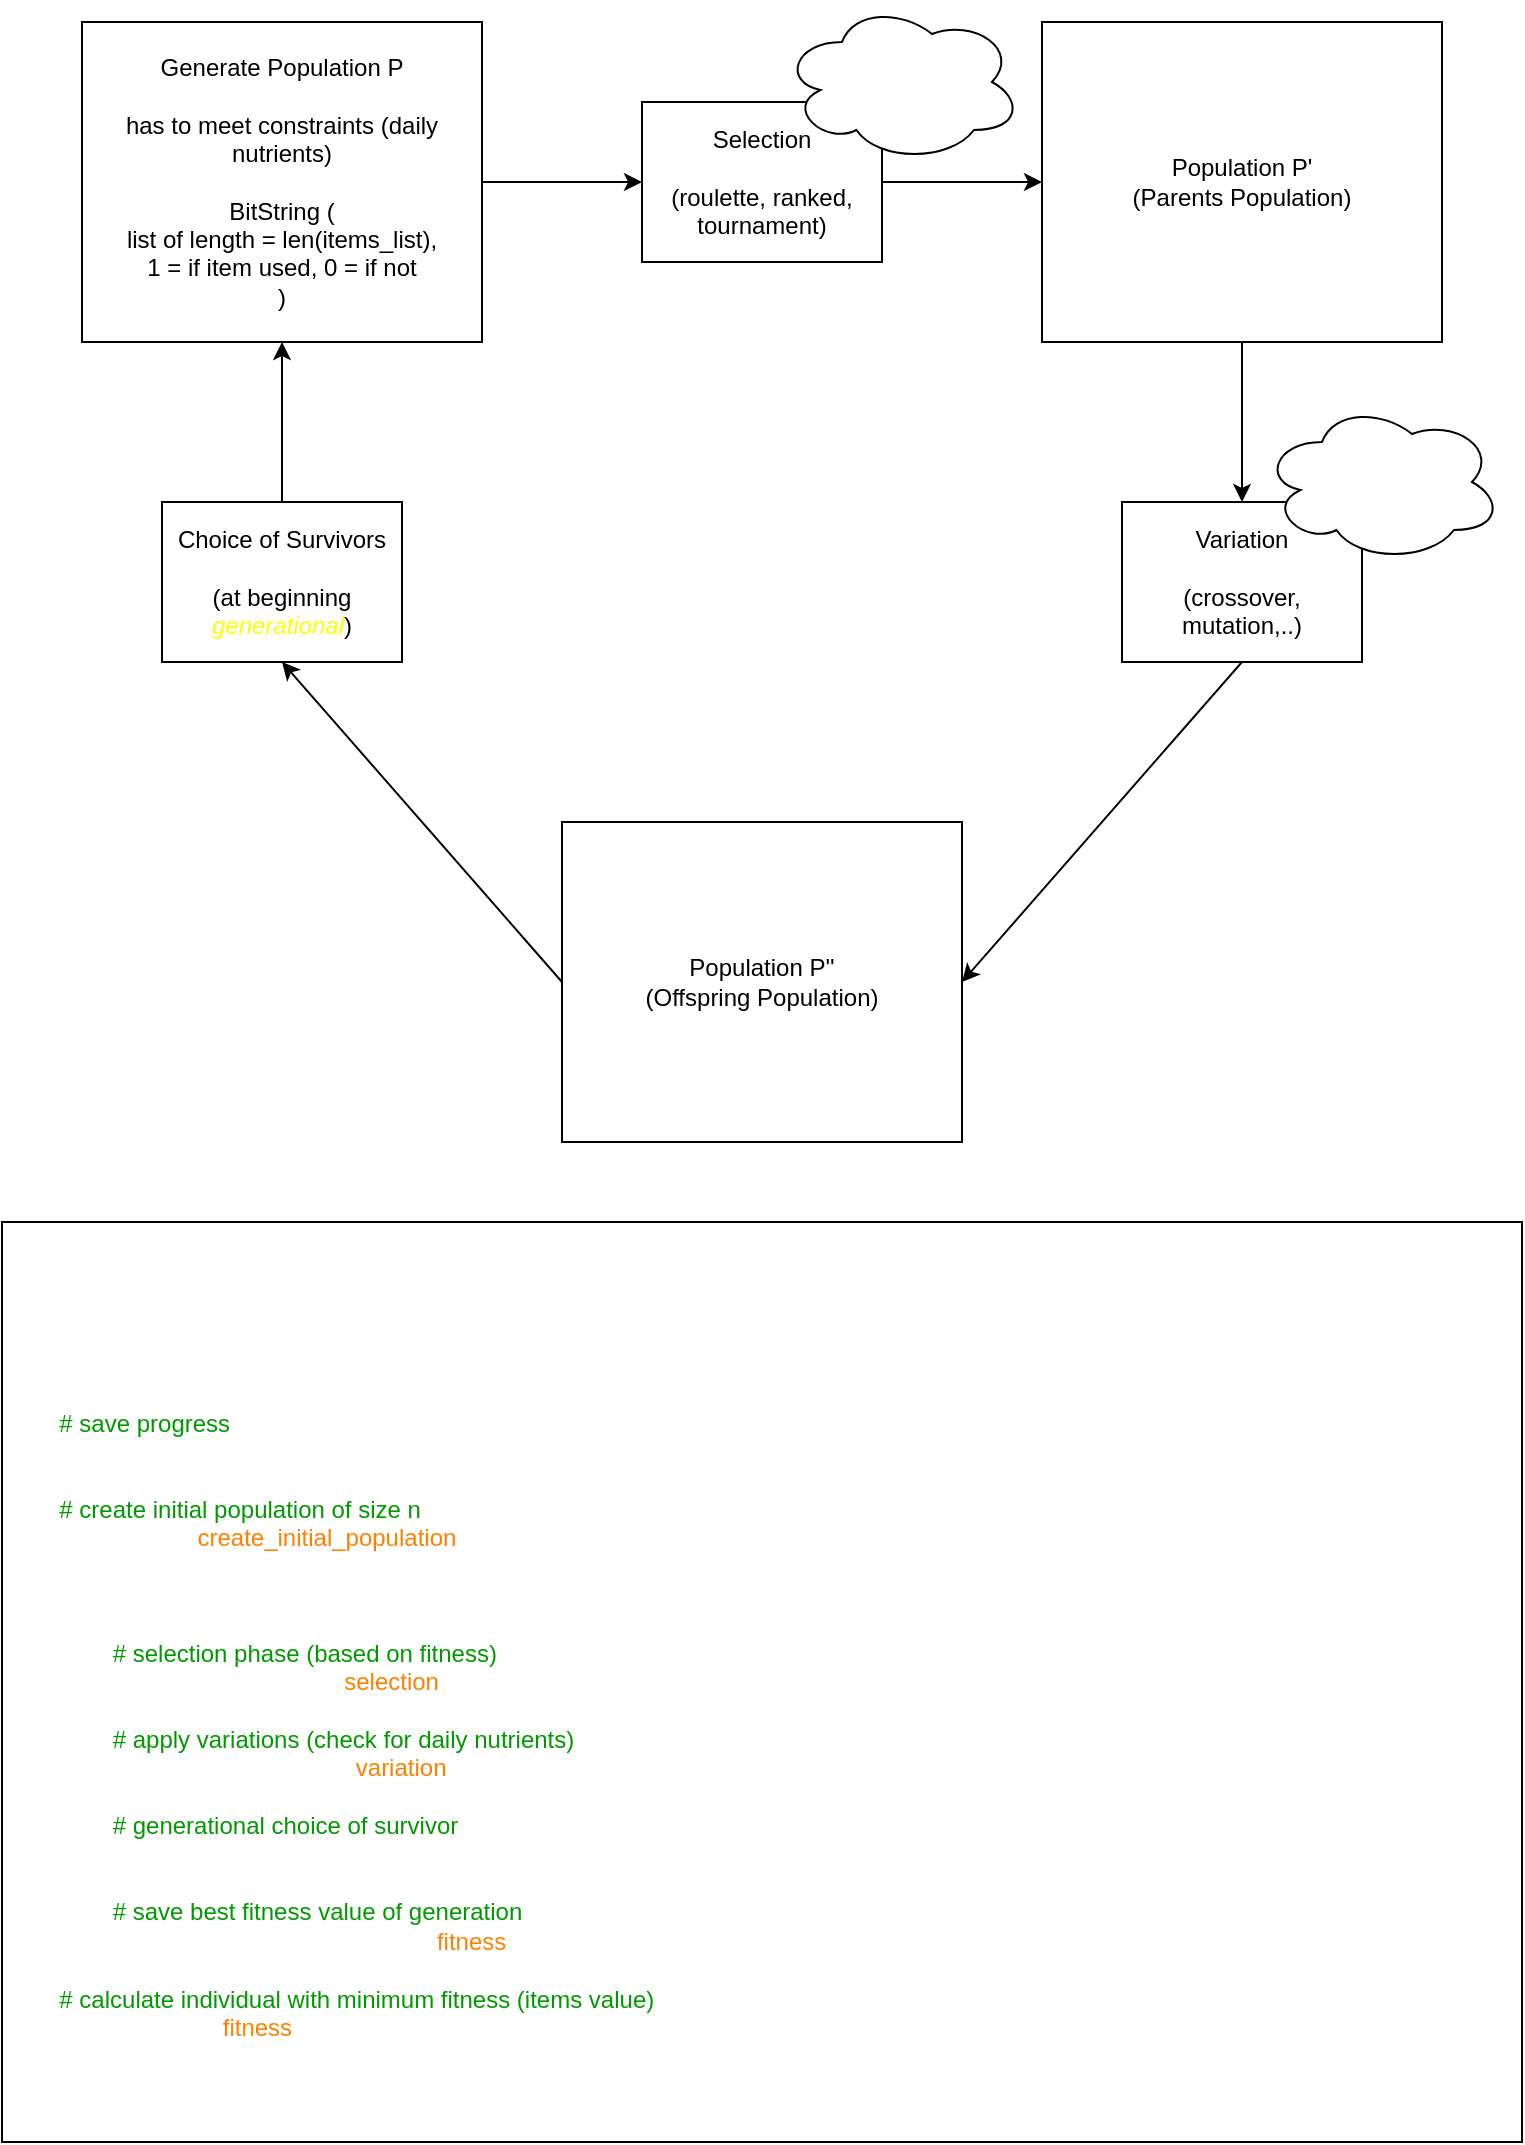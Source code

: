 <mxfile>
    <diagram id="R1VdXa5QDENrbgHMf-Dv" name="Page-1">
        <mxGraphModel dx="970" dy="793" grid="1" gridSize="10" guides="1" tooltips="1" connect="1" arrows="1" fold="1" page="1" pageScale="1" pageWidth="850" pageHeight="1100" math="0" shadow="0">
            <root>
                <mxCell id="0"/>
                <mxCell id="1" parent="0"/>
                <mxCell id="2" value="Generate Population P&lt;br&gt;&lt;br&gt;has to meet constraints (daily nutrients)&lt;br&gt;&lt;br&gt;BitString (&lt;br&gt;list of length = len(items_list),&lt;br&gt;1 = if item used, 0 = if not&lt;br&gt;)" style="rounded=0;whiteSpace=wrap;html=1;" parent="1" vertex="1">
                    <mxGeometry x="80" y="40" width="200" height="160" as="geometry"/>
                </mxCell>
                <mxCell id="3" value="Selection&lt;br&gt;&lt;br&gt;(roulette, ranked, tournament)" style="rounded=0;whiteSpace=wrap;html=1;" parent="1" vertex="1">
                    <mxGeometry x="360" y="80" width="120" height="80" as="geometry"/>
                </mxCell>
                <mxCell id="4" value="Population P'&lt;br&gt;(Parents Population)" style="rounded=0;whiteSpace=wrap;html=1;" parent="1" vertex="1">
                    <mxGeometry x="560" y="40" width="200" height="160" as="geometry"/>
                </mxCell>
                <mxCell id="5" value="" style="endArrow=classic;html=1;exitX=1;exitY=0.5;exitDx=0;exitDy=0;entryX=0;entryY=0.5;entryDx=0;entryDy=0;" parent="1" source="2" target="3" edge="1">
                    <mxGeometry width="50" height="50" relative="1" as="geometry">
                        <mxPoint x="560" y="310" as="sourcePoint"/>
                        <mxPoint x="610" y="260" as="targetPoint"/>
                    </mxGeometry>
                </mxCell>
                <mxCell id="6" value="" style="endArrow=classic;html=1;exitX=1;exitY=0.5;exitDx=0;exitDy=0;entryX=0;entryY=0.5;entryDx=0;entryDy=0;" parent="1" source="3" target="4" edge="1">
                    <mxGeometry width="50" height="50" relative="1" as="geometry">
                        <mxPoint x="560" y="310" as="sourcePoint"/>
                        <mxPoint x="610" y="260" as="targetPoint"/>
                    </mxGeometry>
                </mxCell>
                <mxCell id="7" value="Variation&lt;br&gt;&lt;br&gt;(crossover, mutation,..)" style="rounded=0;whiteSpace=wrap;html=1;" parent="1" vertex="1">
                    <mxGeometry x="600" y="280" width="120" height="80" as="geometry"/>
                </mxCell>
                <mxCell id="8" value="" style="endArrow=classic;html=1;exitX=0.5;exitY=1;exitDx=0;exitDy=0;entryX=0.5;entryY=0;entryDx=0;entryDy=0;" parent="1" source="4" target="7" edge="1">
                    <mxGeometry width="50" height="50" relative="1" as="geometry">
                        <mxPoint x="560" y="290" as="sourcePoint"/>
                        <mxPoint x="610" y="240" as="targetPoint"/>
                    </mxGeometry>
                </mxCell>
                <mxCell id="9" value="Population P''&lt;br&gt;(Offspring Population)" style="rounded=0;whiteSpace=wrap;html=1;" parent="1" vertex="1">
                    <mxGeometry x="320" y="440" width="200" height="160" as="geometry"/>
                </mxCell>
                <mxCell id="10" value="" style="endArrow=classic;html=1;exitX=0.5;exitY=1;exitDx=0;exitDy=0;entryX=1;entryY=0.5;entryDx=0;entryDy=0;" parent="1" source="7" target="9" edge="1">
                    <mxGeometry width="50" height="50" relative="1" as="geometry">
                        <mxPoint x="460" y="340" as="sourcePoint"/>
                        <mxPoint x="510" y="290" as="targetPoint"/>
                    </mxGeometry>
                </mxCell>
                <mxCell id="11" value="" style="endArrow=classic;html=1;exitX=0;exitY=0.5;exitDx=0;exitDy=0;entryX=0.5;entryY=1;entryDx=0;entryDy=0;" parent="1" source="9" target="12" edge="1">
                    <mxGeometry width="50" height="50" relative="1" as="geometry">
                        <mxPoint x="460" y="330" as="sourcePoint"/>
                        <mxPoint x="210" y="420" as="targetPoint"/>
                    </mxGeometry>
                </mxCell>
                <mxCell id="12" value="Choice of Survivors&lt;br&gt;&lt;br&gt;(at beginning &lt;font color=&quot;#ffff00&quot;&gt;&lt;i&gt;generational&lt;/i&gt;&lt;/font&gt;)" style="rounded=0;whiteSpace=wrap;html=1;" parent="1" vertex="1">
                    <mxGeometry x="120" y="280" width="120" height="80" as="geometry"/>
                </mxCell>
                <mxCell id="13" value="" style="endArrow=classic;html=1;fontColor=#FFFF00;exitX=0.5;exitY=0;exitDx=0;exitDy=0;entryX=0.5;entryY=1;entryDx=0;entryDy=0;" parent="1" source="12" target="2" edge="1">
                    <mxGeometry width="50" height="50" relative="1" as="geometry">
                        <mxPoint x="370" y="310" as="sourcePoint"/>
                        <mxPoint x="420" y="260" as="targetPoint"/>
                    </mxGeometry>
                </mxCell>
                <mxCell id="14" value="&lt;font color=&quot;#ffffff&quot;&gt;check for&lt;br&gt;constraints&lt;/font&gt;" style="ellipse;shape=cloud;whiteSpace=wrap;html=1;fontColor=#FFFF00;" parent="1" vertex="1">
                    <mxGeometry x="670" y="230" width="120" height="80" as="geometry"/>
                </mxCell>
                <mxCell id="19" value="&lt;font color=&quot;#ffffff&quot;&gt;fitness&lt;br&gt;function&lt;br&gt;needed&lt;/font&gt;" style="ellipse;shape=cloud;whiteSpace=wrap;html=1;fontColor=#FFFF00;" parent="1" vertex="1">
                    <mxGeometry x="430" y="30" width="120" height="80" as="geometry"/>
                </mxCell>
                <mxCell id="20" value="generations = 100&lt;br&gt;population_size = 20&lt;br&gt;&lt;br&gt;def genetic_algorithm(nutrients, commodities, generations, population_size):&lt;br&gt;&lt;br&gt;&lt;span style=&quot;white-space: pre;&quot;&gt;&#9;&lt;/span&gt;&lt;font color=&quot;#009900&quot;&gt;# save progress&lt;/font&gt;&lt;br&gt;&lt;span style=&quot;white-space: pre;&quot;&gt;&#9;&lt;/span&gt;fitness_progress = []&lt;br&gt;&lt;br&gt;&lt;font color=&quot;#009900&quot;&gt;&lt;span style=&quot;white-space: pre;&quot;&gt;&#9;&lt;/span&gt;# create initial population of size n&lt;br&gt;&lt;/font&gt;&lt;span style=&quot;white-space: pre;&quot;&gt;&#9;&lt;/span&gt;population = &lt;font color=&quot;#ff8000&quot;&gt;create_initial_population&lt;/font&gt;(population_size = population_size)&lt;br&gt;&lt;br&gt;&lt;span style=&quot;white-space: pre;&quot;&gt;&#9;&lt;/span&gt;for gen in range(generations):&lt;br&gt;&lt;span style=&quot;&quot;&gt;&#9;&lt;span style=&quot;&quot;&gt;&#9;&lt;/span&gt;&lt;br&gt;&lt;/span&gt;&lt;span style=&quot;&quot;&gt;&#9;&lt;/span&gt;&lt;span style=&quot;&quot;&gt;&#9;&lt;/span&gt;&lt;font color=&quot;#009900&quot;&gt;&lt;span style=&quot;white-space: pre;&quot;&gt;&#9;&lt;/span&gt;&lt;span style=&quot;white-space: pre;&quot;&gt;&#9;&lt;/span&gt;# selection phase (based on fitness)&lt;br&gt;&lt;/font&gt;&lt;span style=&quot;&quot;&gt;&#9;&lt;span style=&quot;&quot;&gt;&#9;&lt;/span&gt;&lt;/span&gt;&lt;span style=&quot;white-space: pre;&quot;&gt;&#9;&lt;/span&gt;&lt;span style=&quot;white-space: pre;&quot;&gt;&#9;&lt;/span&gt;parents_population = &lt;font color=&quot;#ff8000&quot;&gt;selection&lt;/font&gt;(population)&lt;br&gt;&lt;br&gt;&lt;span style=&quot;&quot;&gt;&#9;&lt;/span&gt;&lt;span style=&quot;&quot;&gt;&#9;&lt;/span&gt;&lt;font color=&quot;#009900&quot;&gt;&lt;span style=&quot;white-space: pre;&quot;&gt;&#9;&lt;/span&gt;&lt;span style=&quot;white-space: pre;&quot;&gt;&#9;&lt;/span&gt;# apply variations (check for daily nutrients)&lt;br&gt;&lt;/font&gt;&lt;span style=&quot;&quot;&gt;&#9;&lt;span style=&quot;&quot;&gt;&#9;&lt;/span&gt;&lt;/span&gt;&lt;span style=&quot;white-space: pre;&quot;&gt;&#9;&lt;/span&gt;&lt;span style=&quot;white-space: pre;&quot;&gt;&#9;&lt;/span&gt;offspring_population = &lt;font color=&quot;#ff8000&quot;&gt;variation&lt;/font&gt;(parents_population)&lt;br&gt;&lt;span style=&quot;&quot;&gt;&#9;&lt;/span&gt;&lt;span style=&quot;&quot;&gt;&#9;&lt;/span&gt;&lt;br&gt;&lt;span style=&quot;&quot;&gt;&#9;&lt;/span&gt;&lt;span style=&quot;&quot;&gt;&#9;&lt;/span&gt;&lt;font color=&quot;#009900&quot;&gt;&lt;span style=&quot;white-space: pre;&quot;&gt;&#9;&lt;/span&gt;&lt;span style=&quot;white-space: pre;&quot;&gt;&#9;&lt;/span&gt;# generational choice of survivor&lt;br&gt;&lt;/font&gt;&lt;span style=&quot;&quot;&gt;&#9;&lt;/span&gt;&lt;span style=&quot;&quot;&gt;&#9;&lt;/span&gt;&lt;span style=&quot;white-space: pre;&quot;&gt;&#9;&lt;/span&gt;&lt;span style=&quot;white-space: pre;&quot;&gt;&#9;&lt;/span&gt;population = offspring_population&lt;br&gt;&lt;br&gt;&lt;span style=&quot;&quot;&gt;&#9;&lt;/span&gt;&lt;span style=&quot;&quot;&gt;&#9;&lt;/span&gt;&lt;font color=&quot;#009900&quot;&gt;&lt;span style=&quot;white-space: pre;&quot;&gt;&#9;&lt;/span&gt;&lt;span style=&quot;white-space: pre;&quot;&gt;&#9;&lt;/span&gt;# save best fitness value of generation&lt;br&gt;&lt;/font&gt;&lt;span style=&quot;&quot;&gt;&#9;&lt;/span&gt;&lt;span style=&quot;&quot;&gt;&#9;&lt;/span&gt;&lt;span style=&quot;white-space: pre;&quot;&gt;&#9;&lt;/span&gt;&lt;span style=&quot;white-space: pre;&quot;&gt;&#9;&lt;/span&gt;fitness_progress.append(min([&lt;font color=&quot;#ff8000&quot;&gt;fitness&lt;/font&gt;(individual) for individual in population]))&lt;br&gt;&lt;br&gt;&lt;span style=&quot;&quot;&gt;&#9;&lt;/span&gt;&lt;font color=&quot;#009900&quot;&gt;&lt;span style=&quot;white-space: pre;&quot;&gt;&#9;&lt;/span&gt;# calculate individual with minimum fitness (items value)&lt;br&gt;&lt;/font&gt;&lt;span style=&quot;&quot;&gt;&#9;&lt;/span&gt;&lt;span style=&quot;white-space: pre;&quot;&gt;&#9;&lt;/span&gt;solution = min([&lt;font color=&quot;#ff8000&quot;&gt;fitness&lt;/font&gt;(individual) for individual in population])&lt;br&gt;&lt;br&gt;&lt;span style=&quot;&quot;&gt;&#9;&lt;/span&gt;&lt;span style=&quot;white-space: pre;&quot;&gt;&#9;&lt;/span&gt;return f'Min. monetary value: {solution}'&lt;br&gt;&lt;span style=&quot;&quot;&gt;&#9;&lt;/span&gt;" style="rounded=0;whiteSpace=wrap;html=1;fontColor=#FFFFFF;align=left;" parent="1" vertex="1">
                    <mxGeometry x="40" y="640" width="760" height="460" as="geometry"/>
                </mxCell>
            </root>
        </mxGraphModel>
    </diagram>
</mxfile>